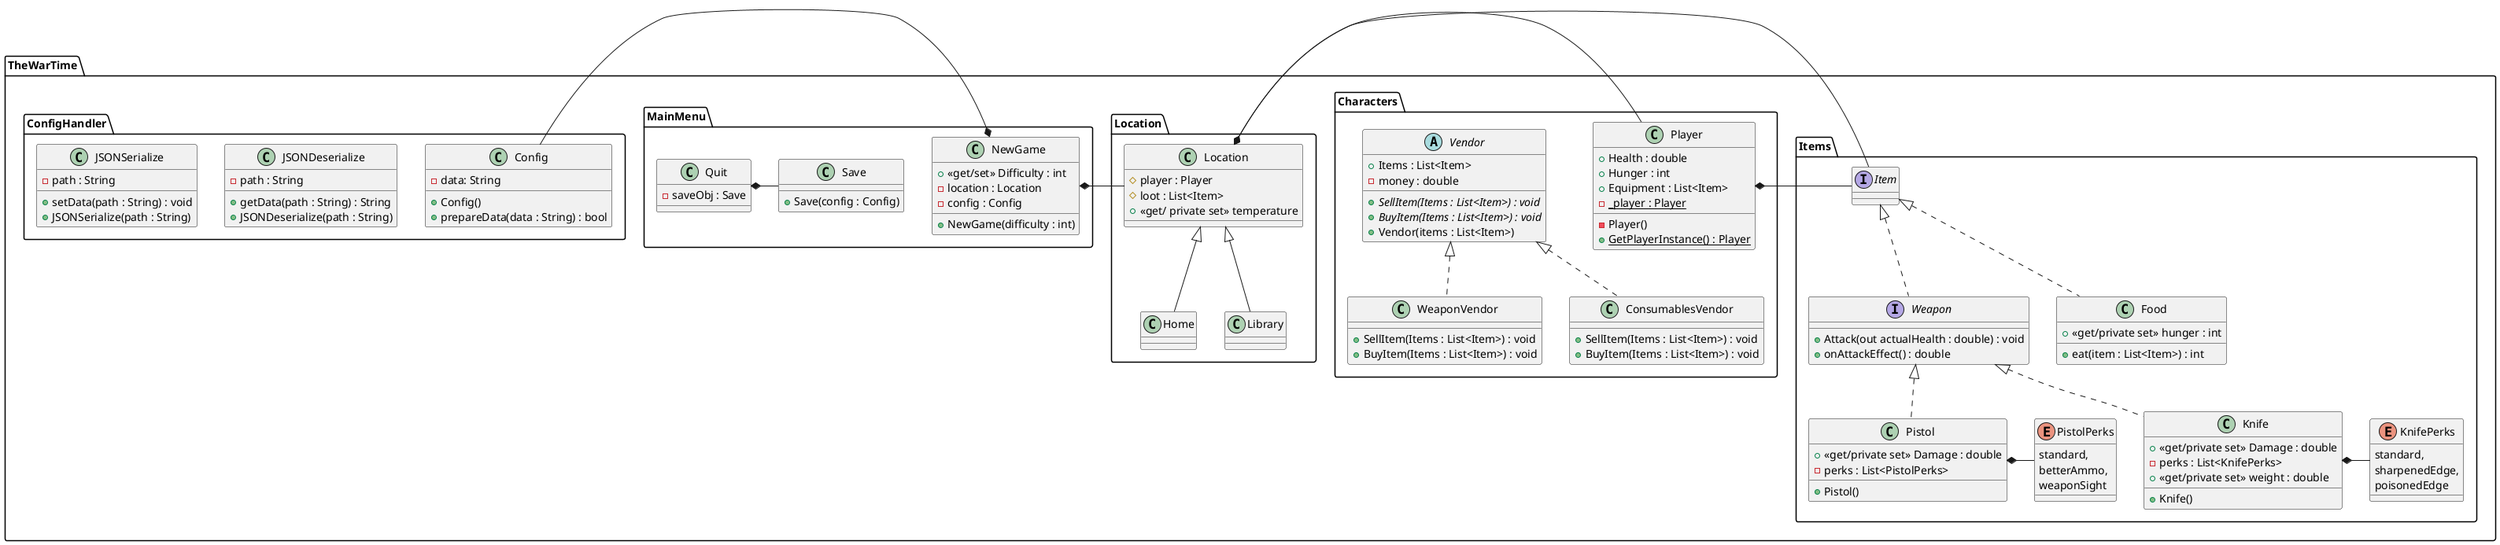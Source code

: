 @startuml

namespace TheWarTime.Items {
interface Weapon
{
    +Attack(out actualHealth : double) : void
    +onAttackEffect() : double
}


class Pistol
{
    + <<get/private set>> Damage : double
    - perks : List<PistolPerks>

    + Pistol()
}

class Knife
{
    + <<get/private set>> Damage : double
    - perks : List<KnifePerks>
    + <<get/private set>> weight : double
    +Knife()
}

class Food
{
    + <<get/private set>> hunger : int
    + eat(item : List<Item>) : int
}

interface Item{}



enum PistolPerks{
    standard,
    betterAmmo,
    weaponSight
}
enum KnifePerks{
    standard,
    sharpenedEdge,
    poisonedEdge
}

Item <|.. Food
Item <|.. Weapon
Weapon <|.. Pistol
Weapon <|.. Knife
Pistol *- PistolPerks
Knife *- KnifePerks
}


namespace TheWarTime.Characters{
    class Player
    {
        + Health : double
        + Hunger : int
        + Equipment : List<Item>
        - {static} _player : Player
        - Player()
        + {static} GetPlayerInstance() : Player
    }
    abstract class Vendor
    {
        + Items : List<Item>
        - money : double

        + {abstract} SellItem(Items : List<Item>) : void
        + {abstract} BuyItem(Items : List<Item>) : void  
        + Vendor(items : List<Item>)
    }

    class WeaponVendor
    {
        + SellItem(Items : List<Item>) : void
        + BuyItem(Items : List<Item>) : void  
    }

    class ConsumablesVendor
    {
        + SellItem(Items : List<Item>) : void
        + BuyItem(Items : List<Item>) : void  
    }


    Player *- TheWarTime.Items.Item
    Vendor <|.. WeaponVendor
    Vendor <|.. ConsumablesVendor
}

namespace TheWarTime.Location{
    class Location
    {
        # player : Player
        # loot : List<Item>
        + <<get/ private set>> temperature

    }

    class Home
    {

    }

    class Library
    {

    }
    Location *- TheWarTime.Characters.Player
    Location *- TheWarTime.Items.Item
    Location <|-- Library
    Location <|-- Home
}
/'
    Command
'/
namespace TheWarTime.MainMenu{
    class NewGame
    { 
        + <<get/set>> Difficulty : int
        - location : Location
        - config : Config
        + NewGame(difficulty : int)
    }

    class Save
    {
        + Save(config : Config)
    }
    class Quit
    {
        - saveObj : Save
    }

    NewGame *- TheWarTime.Location.Location
    NewGame *- TheWarTime.ConfigHandler.Config
    Quit *- Save
}

namespace TheWarTime.ConfigHandler{
    class JSONDeserialize
    {
        - path : String
        + getData(path : String) : String
        + JSONDeserialize(path : String)
    }

    class JSONSerialize
    {
        - path : String
        + setData(path : String) : void
        + JSONSerialize(path : String)
    }

    class Config
    {
        - data: String
        + Config()
        + prepareData(data : String) : bool

    }
}
@enduml